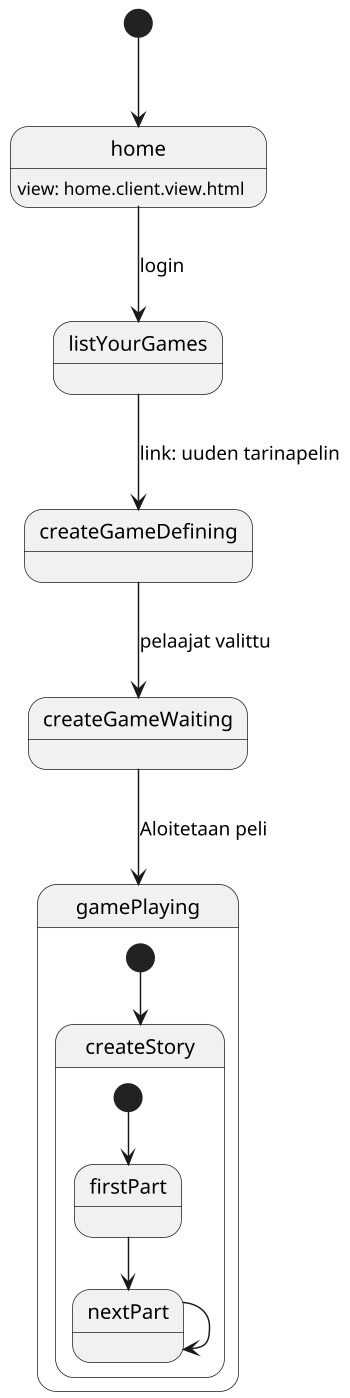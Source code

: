 @startuml
scale 350 width
[*] --> home
home: view: home.client.view.html

home --> listYourGames: login
listYourGames --> createGameDefining: link: uuden tarinapelin
createGameDefining --> createGameWaiting: pelaajat valittu
createGameWaiting --> gamePlaying: Aloitetaan peli

state gamePlaying {
[*] --> gamePlaying.createStory
    state gamePlaying.createStory {
    [*] --> gamePlaying.createStory.firstPart
      state gamePlaying.createStory.firstPart{
      }
      gamePlaying.createStory.firstPart --> gamePlaying.createStory.nextPart

      state gamePlaying.createStory.nextPart{
      }
      gamePlaying.createStory.nextPart --> gamePlaying.createStory.nextPart







    }



}




@enduml
